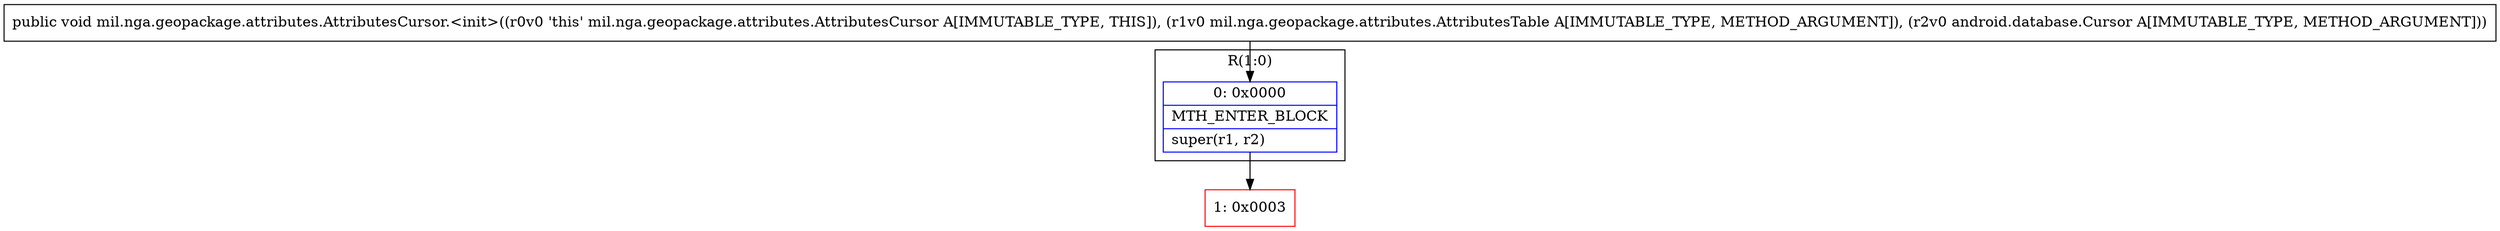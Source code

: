 digraph "CFG formil.nga.geopackage.attributes.AttributesCursor.\<init\>(Lmil\/nga\/geopackage\/attributes\/AttributesTable;Landroid\/database\/Cursor;)V" {
subgraph cluster_Region_223349883 {
label = "R(1:0)";
node [shape=record,color=blue];
Node_0 [shape=record,label="{0\:\ 0x0000|MTH_ENTER_BLOCK\l|super(r1, r2)\l}"];
}
Node_1 [shape=record,color=red,label="{1\:\ 0x0003}"];
MethodNode[shape=record,label="{public void mil.nga.geopackage.attributes.AttributesCursor.\<init\>((r0v0 'this' mil.nga.geopackage.attributes.AttributesCursor A[IMMUTABLE_TYPE, THIS]), (r1v0 mil.nga.geopackage.attributes.AttributesTable A[IMMUTABLE_TYPE, METHOD_ARGUMENT]), (r2v0 android.database.Cursor A[IMMUTABLE_TYPE, METHOD_ARGUMENT])) }"];
MethodNode -> Node_0;
Node_0 -> Node_1;
}

